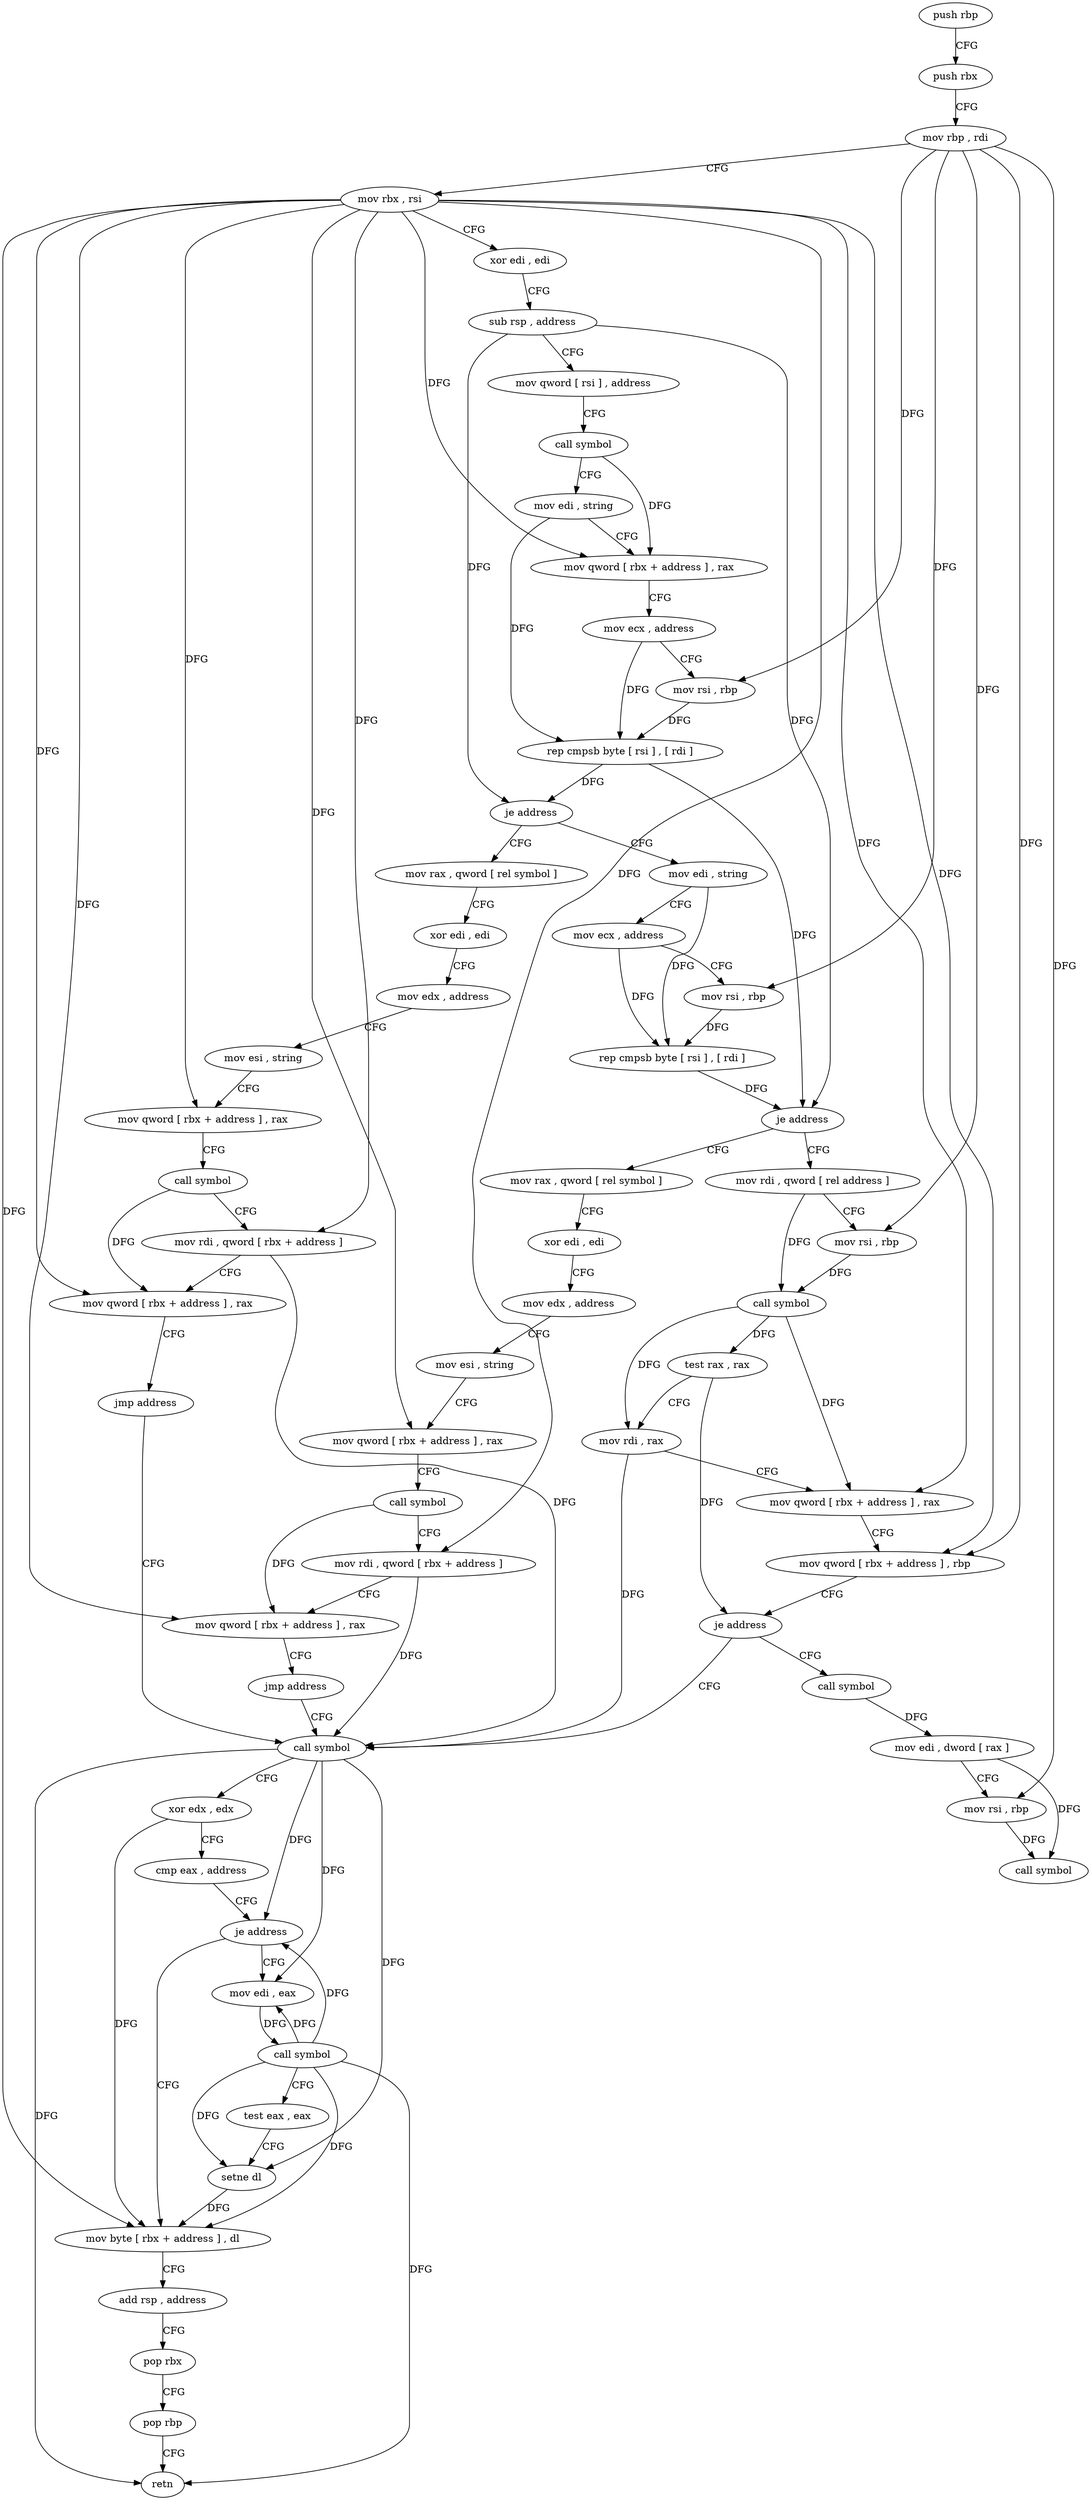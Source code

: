 digraph "func" {
"4246768" [label = "push rbp" ]
"4246769" [label = "push rbx" ]
"4246770" [label = "mov rbp , rdi" ]
"4246773" [label = "mov rbx , rsi" ]
"4246776" [label = "xor edi , edi" ]
"4246778" [label = "sub rsp , address" ]
"4246782" [label = "mov qword [ rsi ] , address" ]
"4246789" [label = "call symbol" ]
"4246794" [label = "mov edi , string" ]
"4246799" [label = "mov qword [ rbx + address ] , rax" ]
"4246803" [label = "mov ecx , address" ]
"4246808" [label = "mov rsi , rbp" ]
"4246811" [label = "rep cmpsb byte [ rsi ] , [ rdi ]" ]
"4246813" [label = "je address" ]
"4246944" [label = "mov rax , qword [ rel symbol ]" ]
"4246819" [label = "mov edi , string" ]
"4246951" [label = "xor edi , edi" ]
"4246953" [label = "mov edx , address" ]
"4246958" [label = "mov esi , string" ]
"4246963" [label = "mov qword [ rbx + address ] , rax" ]
"4246967" [label = "call symbol" ]
"4246972" [label = "mov rdi , qword [ rbx + address ]" ]
"4246976" [label = "mov qword [ rbx + address ] , rax" ]
"4246980" [label = "jmp address" ]
"4246867" [label = "call symbol" ]
"4246824" [label = "mov ecx , address" ]
"4246829" [label = "mov rsi , rbp" ]
"4246832" [label = "rep cmpsb byte [ rsi ] , [ rdi ]" ]
"4246834" [label = "je address" ]
"4246904" [label = "mov rax , qword [ rel symbol ]" ]
"4246836" [label = "mov rdi , qword [ rel address ]" ]
"4246872" [label = "xor edx , edx" ]
"4246874" [label = "cmp eax , address" ]
"4246877" [label = "je address" ]
"4246891" [label = "mov byte [ rbx + address ] , dl" ]
"4246879" [label = "mov edi , eax" ]
"4246911" [label = "xor edi , edi" ]
"4246913" [label = "mov edx , address" ]
"4246918" [label = "mov esi , string" ]
"4246923" [label = "mov qword [ rbx + address ] , rax" ]
"4246927" [label = "call symbol" ]
"4246932" [label = "mov rdi , qword [ rbx + address ]" ]
"4246936" [label = "mov qword [ rbx + address ] , rax" ]
"4246940" [label = "jmp address" ]
"4246843" [label = "mov rsi , rbp" ]
"4246846" [label = "call symbol" ]
"4246851" [label = "test rax , rax" ]
"4246854" [label = "mov rdi , rax" ]
"4246857" [label = "mov qword [ rbx + address ] , rax" ]
"4246861" [label = "mov qword [ rbx + address ] , rbp" ]
"4246865" [label = "je address" ]
"4246982" [label = "call symbol" ]
"4246894" [label = "add rsp , address" ]
"4246898" [label = "pop rbx" ]
"4246899" [label = "pop rbp" ]
"4246900" [label = "retn" ]
"4246881" [label = "call symbol" ]
"4246886" [label = "test eax , eax" ]
"4246888" [label = "setne dl" ]
"4246987" [label = "mov edi , dword [ rax ]" ]
"4246989" [label = "mov rsi , rbp" ]
"4246992" [label = "call symbol" ]
"4246768" -> "4246769" [ label = "CFG" ]
"4246769" -> "4246770" [ label = "CFG" ]
"4246770" -> "4246773" [ label = "CFG" ]
"4246770" -> "4246808" [ label = "DFG" ]
"4246770" -> "4246829" [ label = "DFG" ]
"4246770" -> "4246843" [ label = "DFG" ]
"4246770" -> "4246861" [ label = "DFG" ]
"4246770" -> "4246989" [ label = "DFG" ]
"4246773" -> "4246776" [ label = "CFG" ]
"4246773" -> "4246799" [ label = "DFG" ]
"4246773" -> "4246963" [ label = "DFG" ]
"4246773" -> "4246972" [ label = "DFG" ]
"4246773" -> "4246976" [ label = "DFG" ]
"4246773" -> "4246891" [ label = "DFG" ]
"4246773" -> "4246923" [ label = "DFG" ]
"4246773" -> "4246932" [ label = "DFG" ]
"4246773" -> "4246936" [ label = "DFG" ]
"4246773" -> "4246857" [ label = "DFG" ]
"4246773" -> "4246861" [ label = "DFG" ]
"4246776" -> "4246778" [ label = "CFG" ]
"4246778" -> "4246782" [ label = "CFG" ]
"4246778" -> "4246813" [ label = "DFG" ]
"4246778" -> "4246834" [ label = "DFG" ]
"4246782" -> "4246789" [ label = "CFG" ]
"4246789" -> "4246794" [ label = "CFG" ]
"4246789" -> "4246799" [ label = "DFG" ]
"4246794" -> "4246799" [ label = "CFG" ]
"4246794" -> "4246811" [ label = "DFG" ]
"4246799" -> "4246803" [ label = "CFG" ]
"4246803" -> "4246808" [ label = "CFG" ]
"4246803" -> "4246811" [ label = "DFG" ]
"4246808" -> "4246811" [ label = "DFG" ]
"4246811" -> "4246813" [ label = "DFG" ]
"4246811" -> "4246834" [ label = "DFG" ]
"4246813" -> "4246944" [ label = "CFG" ]
"4246813" -> "4246819" [ label = "CFG" ]
"4246944" -> "4246951" [ label = "CFG" ]
"4246819" -> "4246824" [ label = "CFG" ]
"4246819" -> "4246832" [ label = "DFG" ]
"4246951" -> "4246953" [ label = "CFG" ]
"4246953" -> "4246958" [ label = "CFG" ]
"4246958" -> "4246963" [ label = "CFG" ]
"4246963" -> "4246967" [ label = "CFG" ]
"4246967" -> "4246972" [ label = "CFG" ]
"4246967" -> "4246976" [ label = "DFG" ]
"4246972" -> "4246976" [ label = "CFG" ]
"4246972" -> "4246867" [ label = "DFG" ]
"4246976" -> "4246980" [ label = "CFG" ]
"4246980" -> "4246867" [ label = "CFG" ]
"4246867" -> "4246872" [ label = "CFG" ]
"4246867" -> "4246877" [ label = "DFG" ]
"4246867" -> "4246900" [ label = "DFG" ]
"4246867" -> "4246879" [ label = "DFG" ]
"4246867" -> "4246888" [ label = "DFG" ]
"4246824" -> "4246829" [ label = "CFG" ]
"4246824" -> "4246832" [ label = "DFG" ]
"4246829" -> "4246832" [ label = "DFG" ]
"4246832" -> "4246834" [ label = "DFG" ]
"4246834" -> "4246904" [ label = "CFG" ]
"4246834" -> "4246836" [ label = "CFG" ]
"4246904" -> "4246911" [ label = "CFG" ]
"4246836" -> "4246843" [ label = "CFG" ]
"4246836" -> "4246846" [ label = "DFG" ]
"4246872" -> "4246874" [ label = "CFG" ]
"4246872" -> "4246891" [ label = "DFG" ]
"4246874" -> "4246877" [ label = "CFG" ]
"4246877" -> "4246891" [ label = "CFG" ]
"4246877" -> "4246879" [ label = "CFG" ]
"4246891" -> "4246894" [ label = "CFG" ]
"4246879" -> "4246881" [ label = "DFG" ]
"4246911" -> "4246913" [ label = "CFG" ]
"4246913" -> "4246918" [ label = "CFG" ]
"4246918" -> "4246923" [ label = "CFG" ]
"4246923" -> "4246927" [ label = "CFG" ]
"4246927" -> "4246932" [ label = "CFG" ]
"4246927" -> "4246936" [ label = "DFG" ]
"4246932" -> "4246936" [ label = "CFG" ]
"4246932" -> "4246867" [ label = "DFG" ]
"4246936" -> "4246940" [ label = "CFG" ]
"4246940" -> "4246867" [ label = "CFG" ]
"4246843" -> "4246846" [ label = "DFG" ]
"4246846" -> "4246851" [ label = "DFG" ]
"4246846" -> "4246854" [ label = "DFG" ]
"4246846" -> "4246857" [ label = "DFG" ]
"4246851" -> "4246854" [ label = "CFG" ]
"4246851" -> "4246865" [ label = "DFG" ]
"4246854" -> "4246857" [ label = "CFG" ]
"4246854" -> "4246867" [ label = "DFG" ]
"4246857" -> "4246861" [ label = "CFG" ]
"4246861" -> "4246865" [ label = "CFG" ]
"4246865" -> "4246982" [ label = "CFG" ]
"4246865" -> "4246867" [ label = "CFG" ]
"4246982" -> "4246987" [ label = "DFG" ]
"4246894" -> "4246898" [ label = "CFG" ]
"4246898" -> "4246899" [ label = "CFG" ]
"4246899" -> "4246900" [ label = "CFG" ]
"4246881" -> "4246886" [ label = "CFG" ]
"4246881" -> "4246877" [ label = "DFG" ]
"4246881" -> "4246891" [ label = "DFG" ]
"4246881" -> "4246879" [ label = "DFG" ]
"4246881" -> "4246900" [ label = "DFG" ]
"4246881" -> "4246888" [ label = "DFG" ]
"4246886" -> "4246888" [ label = "CFG" ]
"4246888" -> "4246891" [ label = "DFG" ]
"4246987" -> "4246989" [ label = "CFG" ]
"4246987" -> "4246992" [ label = "DFG" ]
"4246989" -> "4246992" [ label = "DFG" ]
}

